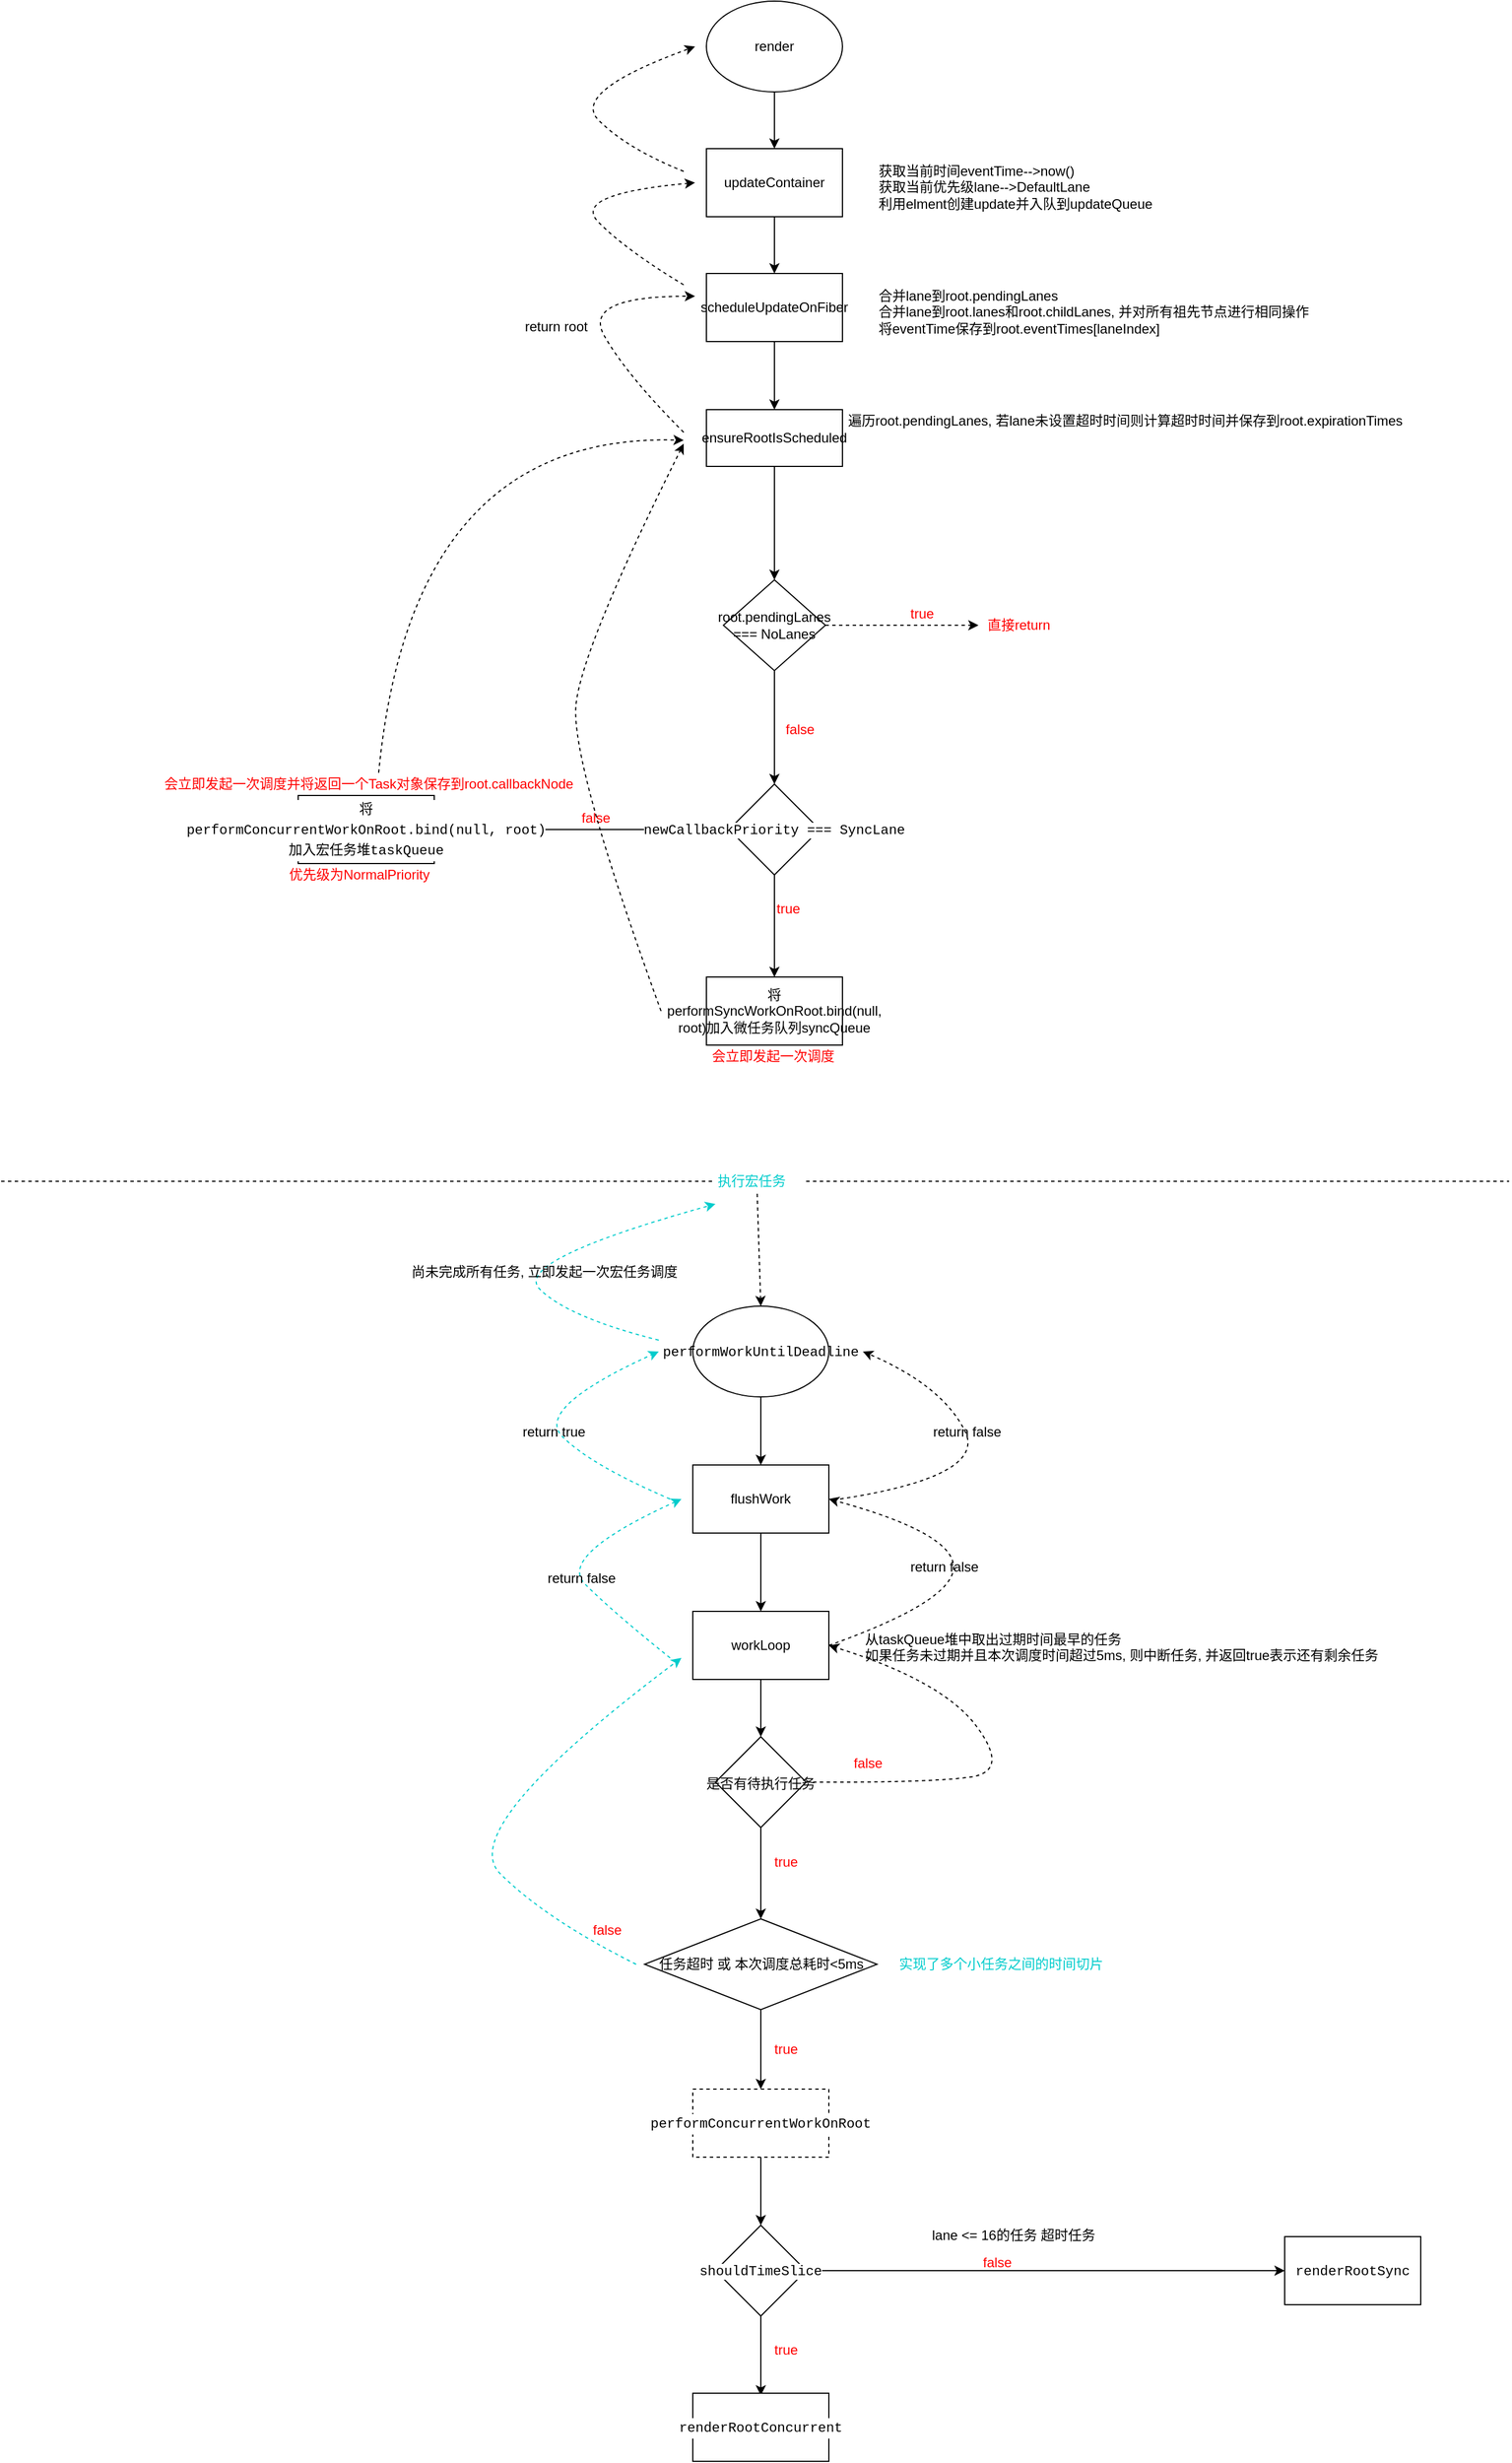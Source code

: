 <mxfile version="12.2.4" pages="1"><diagram id="GMu8Os1BQZZQaSYFLR7_" name="第 1 页"><mxGraphModel dx="2191" dy="722" grid="1" gridSize="10" guides="1" tooltips="1" connect="1" arrows="1" fold="1" page="1" pageScale="1" pageWidth="827" pageHeight="1169" background="none" math="0" shadow="0"><root><mxCell id="0"/><mxCell id="1" parent="0"/><mxCell id="5" style="edgeStyle=orthogonalEdgeStyle;rounded=0;orthogonalLoop=1;jettySize=auto;html=1;entryX=0.5;entryY=0;entryDx=0;entryDy=0;" parent="1" source="2" target="3" edge="1"><mxGeometry relative="1" as="geometry"/></mxCell><mxCell id="2" value="render" style="ellipse;whiteSpace=wrap;html=1;" parent="1" vertex="1"><mxGeometry x="370" y="170" width="120" height="80" as="geometry"/></mxCell><mxCell id="6" style="edgeStyle=orthogonalEdgeStyle;rounded=0;orthogonalLoop=1;jettySize=auto;html=1;entryX=0.5;entryY=0;entryDx=0;entryDy=0;" parent="1" source="3" target="4" edge="1"><mxGeometry relative="1" as="geometry"/></mxCell><mxCell id="3" value="updateContainer" style="rounded=0;whiteSpace=wrap;html=1;" parent="1" vertex="1"><mxGeometry x="370" y="300" width="120" height="60" as="geometry"/></mxCell><mxCell id="9" style="edgeStyle=orthogonalEdgeStyle;rounded=0;orthogonalLoop=1;jettySize=auto;html=1;entryX=0.5;entryY=0;entryDx=0;entryDy=0;" parent="1" source="4" target="8" edge="1"><mxGeometry relative="1" as="geometry"/></mxCell><mxCell id="4" value="scheduleUpdateOnFiber" style="rounded=0;whiteSpace=wrap;html=1;" parent="1" vertex="1"><mxGeometry x="370" y="410" width="120" height="60" as="geometry"/></mxCell><mxCell id="134" style="edgeStyle=orthogonalEdgeStyle;rounded=0;orthogonalLoop=1;jettySize=auto;html=1;entryX=0.5;entryY=0;entryDx=0;entryDy=0;strokeColor=#000000;fontColor=#000000;" parent="1" source="8" target="119" edge="1"><mxGeometry relative="1" as="geometry"/></mxCell><mxCell id="8" value="ensureRootIsScheduled" style="rounded=0;whiteSpace=wrap;html=1;" parent="1" vertex="1"><mxGeometry x="370" y="530" width="120" height="50" as="geometry"/></mxCell><mxCell id="123" style="edgeStyle=orthogonalEdgeStyle;rounded=0;orthogonalLoop=1;jettySize=auto;html=1;entryX=0.5;entryY=0;entryDx=0;entryDy=0;strokeColor=#000000;fontColor=#00CCCC;" parent="1" source="10" target="115" edge="1"><mxGeometry relative="1" as="geometry"/></mxCell><mxCell id="124" style="edgeStyle=orthogonalEdgeStyle;rounded=0;orthogonalLoop=1;jettySize=auto;html=1;strokeColor=#000000;fontColor=#00CCCC;" parent="1" source="10" target="16" edge="1"><mxGeometry relative="1" as="geometry"/></mxCell><mxCell id="10" value="&lt;div style=&quot;font-family: &amp;#34;menlo&amp;#34; , &amp;#34;monaco&amp;#34; , &amp;#34;courier new&amp;#34; , monospace ; line-height: 18px ; white-space: pre&quot;&gt;&lt;span style=&quot;background-color: rgb(255 , 255 , 255)&quot;&gt;newCallbackPriority === SyncLane&lt;/span&gt;&lt;/div&gt;" style="rhombus;whiteSpace=wrap;html=1;" parent="1" vertex="1"><mxGeometry x="390" y="860" width="80" height="80" as="geometry"/></mxCell><mxCell id="16" value="&lt;div style=&quot;font-family: &amp;#34;menlo&amp;#34; , &amp;#34;monaco&amp;#34; , &amp;#34;courier new&amp;#34; , monospace ; line-height: 18px ; white-space: pre&quot;&gt;将&lt;/div&gt;&lt;div style=&quot;font-family: &amp;#34;menlo&amp;#34; , &amp;#34;monaco&amp;#34; , &amp;#34;courier new&amp;#34; , monospace ; line-height: 18px ; white-space: pre&quot;&gt;&lt;span&gt;performConcurrentWorkOnRoot&lt;/span&gt;.&lt;span&gt;bind&lt;/span&gt;(&lt;span&gt;null&lt;/span&gt;, &lt;span&gt;root&lt;/span&gt;)&lt;/div&gt;&lt;div style=&quot;font-family: &amp;#34;menlo&amp;#34; , &amp;#34;monaco&amp;#34; , &amp;#34;courier new&amp;#34; , monospace ; line-height: 18px ; white-space: pre&quot;&gt;加入宏任务堆taskQueue&lt;/div&gt;" style="rounded=0;whiteSpace=wrap;html=1;fontColor=#000000;labelBackgroundColor=#ffffff;" parent="1" vertex="1"><mxGeometry x="10" y="870" width="120" height="60" as="geometry"/></mxCell><mxCell id="18" value="false&lt;br&gt;" style="text;html=1;resizable=0;points=[];autosize=1;align=left;verticalAlign=top;spacingTop=-4;fontColor=#FF0000;" parent="1" vertex="1"><mxGeometry x="258" y="880" width="40" height="20" as="geometry"/></mxCell><mxCell id="20" value="会立即发起一次调度并将返回一个Task对象保存到root.callbackNode" style="text;html=1;resizable=0;points=[];autosize=1;align=left;verticalAlign=top;spacingTop=-4;fontColor=#FF0000;" parent="1" vertex="1"><mxGeometry x="-110" y="850" width="380" height="20" as="geometry"/></mxCell><mxCell id="30" value="获取当前时间eventTime--&amp;gt;now()&lt;br&gt;获取当前优先级lane--&amp;gt;DefaultLane&lt;br&gt;利用elment创建update并入队到updateQueue" style="text;html=1;resizable=0;points=[];autosize=1;align=left;verticalAlign=top;spacingTop=-4;fontColor=#000000;" parent="1" vertex="1"><mxGeometry x="520" y="310" width="260" height="40" as="geometry"/></mxCell><mxCell id="31" value="合并lane到root.pendingLanes&lt;br&gt;合并lane到root.lanes和root.childLanes, 并对所有祖先节点进行相同操作&lt;br&gt;将eventTime保存到root.eventTimes[laneIndex]" style="text;html=1;resizable=0;points=[];autosize=1;align=left;verticalAlign=top;spacingTop=-4;fontColor=#000000;" parent="1" vertex="1"><mxGeometry x="520" y="420" width="390" height="40" as="geometry"/></mxCell><mxCell id="32" value="遍历root.pendingLanes, 若lane未设置超时时间则计算超时时间并保存到root.expirationTimes" style="text;html=1;resizable=0;points=[];autosize=1;align=left;verticalAlign=top;spacingTop=-4;fontColor=#000000;" parent="1" vertex="1"><mxGeometry x="493" y="530" width="500" height="20" as="geometry"/></mxCell><mxCell id="33" value="优先级为NormalPriority" style="text;html=1;resizable=0;points=[];autosize=1;align=left;verticalAlign=top;spacingTop=-4;fontColor=#FF0000;" parent="1" vertex="1"><mxGeometry y="930" width="140" height="20" as="geometry"/></mxCell><mxCell id="36" value="" style="curved=1;endArrow=classic;html=1;fontColor=#FF0000;dashed=1;" parent="1" source="20" edge="1"><mxGeometry width="50" height="50" relative="1" as="geometry"><mxPoint x="40" y="790" as="sourcePoint"/><mxPoint x="350" y="557" as="targetPoint"/><Array as="points"><mxPoint x="110" y="550"/></Array></mxGeometry></mxCell><mxCell id="38" value="" style="curved=1;endArrow=classic;html=1;fontColor=#FF0000;dashed=1;" parent="1" edge="1"><mxGeometry width="50" height="50" relative="1" as="geometry"><mxPoint x="350" y="550" as="sourcePoint"/><mxPoint x="360" y="430" as="targetPoint"/><Array as="points"><mxPoint x="300" y="500"/><mxPoint x="260" y="430"/></Array></mxGeometry></mxCell><mxCell id="40" value="" style="curved=1;endArrow=classic;html=1;fontColor=#FF0000;dashed=1;" parent="1" edge="1"><mxGeometry width="50" height="50" relative="1" as="geometry"><mxPoint x="350" y="420" as="sourcePoint"/><mxPoint x="360" y="330" as="targetPoint"/><Array as="points"><mxPoint x="300" y="390"/><mxPoint x="250" y="340"/></Array></mxGeometry></mxCell><mxCell id="42" value="&lt;div style=&quot;font-family: &amp;#34;menlo&amp;#34; , &amp;#34;monaco&amp;#34; , &amp;#34;courier new&amp;#34; , monospace ; line-height: 18px ; white-space: pre&quot;&gt;&lt;br&gt;&lt;/div&gt;" style="text;html=1;resizable=0;points=[];autosize=1;align=left;verticalAlign=top;spacingTop=-4;fontColor=#000000;labelBackgroundColor=#ffffff;" parent="1" vertex="1"><mxGeometry x="-30" y="340" width="20" height="20" as="geometry"/></mxCell><mxCell id="43" value="return root" style="text;html=1;resizable=0;points=[];autosize=1;align=left;verticalAlign=top;spacingTop=-4;fontColor=#000000;" parent="1" vertex="1"><mxGeometry x="208" y="447" width="70" height="20" as="geometry"/></mxCell><mxCell id="44" value="" style="curved=1;endArrow=classic;html=1;fontColor=#000000;dashed=1;" parent="1" edge="1"><mxGeometry width="50" height="50" relative="1" as="geometry"><mxPoint x="350" y="320" as="sourcePoint"/><mxPoint x="360" y="210" as="targetPoint"/><Array as="points"><mxPoint x="300" y="300"/><mxPoint x="250" y="250"/></Array></mxGeometry></mxCell><mxCell id="46" value="" style="endArrow=none;dashed=1;html=1;fontColor=#000000;" parent="1" source="47" edge="1"><mxGeometry width="50" height="50" relative="1" as="geometry"><mxPoint x="-252" y="1210" as="sourcePoint"/><mxPoint x="1078" y="1210" as="targetPoint"/></mxGeometry></mxCell><mxCell id="55" style="edgeStyle=orthogonalEdgeStyle;rounded=0;orthogonalLoop=1;jettySize=auto;html=1;entryX=0.5;entryY=0;entryDx=0;entryDy=0;fontColor=#000000;" parent="1" source="50" target="51" edge="1"><mxGeometry relative="1" as="geometry"/></mxCell><mxCell id="50" value="&lt;span style=&quot;font-family: &amp;#34;menlo&amp;#34; , &amp;#34;monaco&amp;#34; , &amp;#34;courier new&amp;#34; , monospace ; white-space: pre&quot;&gt;performWorkUntilDeadline&lt;/span&gt;" style="ellipse;whiteSpace=wrap;html=1;labelBackgroundColor=none;fontColor=#000000;" parent="1" vertex="1"><mxGeometry x="358" y="1320" width="120" height="80" as="geometry"/></mxCell><mxCell id="59" style="edgeStyle=orthogonalEdgeStyle;rounded=0;orthogonalLoop=1;jettySize=auto;html=1;entryX=0.5;entryY=0;entryDx=0;entryDy=0;fontColor=#000000;" parent="1" source="51" target="57" edge="1"><mxGeometry relative="1" as="geometry"/></mxCell><mxCell id="51" value="flushWork" style="rounded=0;whiteSpace=wrap;html=1;labelBackgroundColor=#ffffff;fontColor=#000000;" parent="1" vertex="1"><mxGeometry x="358" y="1460" width="120" height="60" as="geometry"/></mxCell><mxCell id="53" value="" style="endArrow=classic;html=1;dashed=1;fontColor=#000000;entryX=0.5;entryY=0;entryDx=0;entryDy=0;exitX=0.46;exitY=1.05;exitDx=0;exitDy=0;exitPerimeter=0;" parent="1" source="47" target="50" edge="1"><mxGeometry width="50" height="50" relative="1" as="geometry"><mxPoint x="570" y="1220" as="sourcePoint"/><mxPoint x="448" y="1230" as="targetPoint"/></mxGeometry></mxCell><mxCell id="70" style="edgeStyle=orthogonalEdgeStyle;rounded=0;orthogonalLoop=1;jettySize=auto;html=1;entryX=0.5;entryY=0;entryDx=0;entryDy=0;fontColor=#FF0000;" parent="1" source="57" target="69" edge="1"><mxGeometry relative="1" as="geometry"/></mxCell><mxCell id="57" value="workLoop" style="rounded=0;whiteSpace=wrap;html=1;labelBackgroundColor=#ffffff;fontColor=#000000;" parent="1" vertex="1"><mxGeometry x="358" y="1589" width="120" height="60" as="geometry"/></mxCell><mxCell id="60" value="从taskQueue堆中取出过期时间最早的任务&lt;br&gt;如果任务未过期并且本次调度时间超过5ms, 则中断任务, 并返回true表示还有剩余任务" style="text;html=1;resizable=0;points=[];autosize=1;align=left;verticalAlign=top;spacingTop=-4;fontColor=#000000;" parent="1" vertex="1"><mxGeometry x="508" y="1604" width="470" height="30" as="geometry"/></mxCell><mxCell id="144" style="edgeStyle=orthogonalEdgeStyle;rounded=0;orthogonalLoop=1;jettySize=auto;html=1;entryX=0.5;entryY=0;entryDx=0;entryDy=0;strokeColor=#000000;fontColor=#FF0000;" parent="1" source="61" target="143" edge="1"><mxGeometry relative="1" as="geometry"/></mxCell><mxCell id="61" value="&lt;div style=&quot;font-family: &amp;#34;menlo&amp;#34; , &amp;#34;monaco&amp;#34; , &amp;#34;courier new&amp;#34; , monospace ; line-height: 18px ; white-space: pre&quot;&gt;&lt;font color=&quot;#000000&quot; style=&quot;background-color: rgb(255 , 255 , 255)&quot;&gt;performConcurrentWorkOnRoot&lt;/font&gt;&lt;/div&gt;" style="rounded=0;whiteSpace=wrap;html=1;labelBackgroundColor=#ffffff;fontColor=#FF0000;dashed=1;" parent="1" vertex="1"><mxGeometry x="358" y="2010" width="120" height="60" as="geometry"/></mxCell><mxCell id="87" style="edgeStyle=orthogonalEdgeStyle;rounded=0;orthogonalLoop=1;jettySize=auto;html=1;entryX=0.5;entryY=0;entryDx=0;entryDy=0;fontColor=#FF0000;" parent="1" source="69" target="86" edge="1"><mxGeometry relative="1" as="geometry"/></mxCell><mxCell id="69" value="&lt;div style=&quot;text-align: left ; line-height: 18px&quot;&gt;&lt;font face=&quot;helvetica&quot;&gt;&lt;span style=&quot;white-space: nowrap&quot;&gt;是否有待执行任务&lt;/span&gt;&lt;/font&gt;&lt;/div&gt;" style="rhombus;whiteSpace=wrap;html=1;labelBackgroundColor=none;fontColor=#000000;" parent="1" vertex="1"><mxGeometry x="378" y="1699.5" width="80" height="80" as="geometry"/></mxCell><mxCell id="90" style="edgeStyle=orthogonalEdgeStyle;rounded=0;orthogonalLoop=1;jettySize=auto;html=1;entryX=0.5;entryY=0;entryDx=0;entryDy=0;fontColor=#000000;" parent="1" source="86" target="61" edge="1"><mxGeometry relative="1" as="geometry"/></mxCell><mxCell id="86" value="&lt;div style=&quot;text-align: left&quot;&gt;&lt;span&gt;任务超时 或 本次调度总耗时&amp;lt;5ms&lt;/span&gt;&lt;/div&gt;" style="rhombus;whiteSpace=wrap;html=1;labelBackgroundColor=none;fontColor=#000000;" parent="1" vertex="1"><mxGeometry x="315.5" y="1860" width="205" height="80" as="geometry"/></mxCell><mxCell id="88" value="true" style="text;html=1;resizable=0;points=[];autosize=1;align=left;verticalAlign=top;spacingTop=-4;fontColor=#FF0000;" parent="1" vertex="1"><mxGeometry x="428" y="1800" width="40" height="20" as="geometry"/></mxCell><mxCell id="91" value="true" style="text;html=1;resizable=0;points=[];autosize=1;align=left;verticalAlign=top;spacingTop=-4;fontColor=#FF0000;" parent="1" vertex="1"><mxGeometry x="428" y="1965" width="40" height="20" as="geometry"/></mxCell><mxCell id="93" value="false" style="text;html=1;resizable=0;points=[];autosize=1;align=left;verticalAlign=top;spacingTop=-4;fontColor=#FF0000;" parent="1" vertex="1"><mxGeometry x="268" y="1860" width="40" height="20" as="geometry"/></mxCell><mxCell id="95" value="" style="curved=1;endArrow=classic;html=1;fontColor=#FF0000;dashed=1;strokeColor=#00CCCC;" parent="1" edge="1"><mxGeometry width="50" height="50" relative="1" as="geometry"><mxPoint x="308" y="1900" as="sourcePoint"/><mxPoint x="348" y="1630" as="targetPoint"/><Array as="points"><mxPoint x="228" y="1860"/><mxPoint x="148" y="1780"/></Array></mxGeometry></mxCell><mxCell id="96" value="" style="curved=1;endArrow=classic;html=1;dashed=1;strokeColor=#00CCCC;fontColor=#FF0000;" parent="1" edge="1"><mxGeometry width="50" height="50" relative="1" as="geometry"><mxPoint x="338" y="1630" as="sourcePoint"/><mxPoint x="348" y="1490" as="targetPoint"/><Array as="points"><mxPoint x="288" y="1590"/><mxPoint x="238" y="1540"/></Array></mxGeometry></mxCell><mxCell id="97" value="return false" style="text;html=1;resizable=0;points=[];autosize=1;align=left;verticalAlign=top;spacingTop=-4;fontColor=#000000;" parent="1" vertex="1"><mxGeometry x="228" y="1550" width="80" height="20" as="geometry"/></mxCell><mxCell id="98" value="" style="curved=1;endArrow=classic;html=1;dashed=1;strokeColor=#000000;fontColor=#000000;entryX=1;entryY=0.5;entryDx=0;entryDy=0;exitX=1;exitY=0.5;exitDx=0;exitDy=0;" parent="1" source="57" target="51" edge="1"><mxGeometry width="50" height="50" relative="1" as="geometry"><mxPoint x="738" y="1620" as="sourcePoint"/><mxPoint x="738" y="1490" as="targetPoint"/><Array as="points"><mxPoint x="588" y="1580"/><mxPoint x="588" y="1520"/></Array></mxGeometry></mxCell><mxCell id="99" value="return false" style="text;html=1;resizable=0;points=[];autosize=1;align=left;verticalAlign=top;spacingTop=-4;fontColor=#000000;" parent="1" vertex="1"><mxGeometry x="548" y="1540" width="80" height="20" as="geometry"/></mxCell><mxCell id="102" value="" style="curved=1;endArrow=classic;html=1;dashed=1;strokeColor=#000000;fontColor=#000000;exitX=1;exitY=0.5;exitDx=0;exitDy=0;entryX=1;entryY=0.5;entryDx=0;entryDy=0;" parent="1" source="69" target="57" edge="1"><mxGeometry width="50" height="50" relative="1" as="geometry"><mxPoint x="638" y="1780" as="sourcePoint"/><mxPoint x="688" y="1730" as="targetPoint"/><Array as="points"><mxPoint x="568" y="1740"/><mxPoint x="638" y="1730"/><mxPoint x="578" y="1650"/></Array></mxGeometry></mxCell><mxCell id="103" value="false" style="text;html=1;resizable=0;points=[];autosize=1;align=left;verticalAlign=top;spacingTop=-4;fontColor=#FF0000;" parent="1" vertex="1"><mxGeometry x="498" y="1713" width="40" height="20" as="geometry"/></mxCell><mxCell id="104" value="" style="curved=1;endArrow=classic;html=1;dashed=1;strokeColor=#00CCCC;fontColor=#00CCCC;" parent="1" edge="1"><mxGeometry width="50" height="50" relative="1" as="geometry"><mxPoint x="338" y="1490" as="sourcePoint"/><mxPoint x="328" y="1360" as="targetPoint"/><Array as="points"><mxPoint x="268" y="1460"/><mxPoint x="218" y="1410"/></Array></mxGeometry></mxCell><mxCell id="105" value="return true" style="text;html=1;resizable=0;points=[];autosize=1;align=left;verticalAlign=top;spacingTop=-4;fontColor=#000000;" parent="1" vertex="1"><mxGeometry x="206" y="1421" width="70" height="20" as="geometry"/></mxCell><mxCell id="106" value="" style="curved=1;endArrow=classic;html=1;dashed=1;strokeColor=#000000;fontColor=#00CCCC;" parent="1" edge="1"><mxGeometry width="50" height="50" relative="1" as="geometry"><mxPoint x="488" y="1490" as="sourcePoint"/><mxPoint x="508" y="1360" as="targetPoint"/><Array as="points"><mxPoint x="618" y="1470"/><mxPoint x="578" y="1390"/></Array></mxGeometry></mxCell><mxCell id="108" value="&lt;font color=&quot;#000000&quot;&gt;return false&lt;/font&gt;" style="text;html=1;resizable=0;points=[];autosize=1;align=left;verticalAlign=top;spacingTop=-4;fontColor=#00CCCC;" parent="1" vertex="1"><mxGeometry x="568" y="1421" width="80" height="20" as="geometry"/></mxCell><mxCell id="110" value="" style="curved=1;endArrow=classic;html=1;dashed=1;strokeColor=#00CCCC;fontColor=#00CCCC;" parent="1" edge="1"><mxGeometry width="50" height="50" relative="1" as="geometry"><mxPoint x="328" y="1350" as="sourcePoint"/><mxPoint x="378" y="1230" as="targetPoint"/><Array as="points"><mxPoint x="248" y="1330"/><mxPoint x="198" y="1280"/></Array></mxGeometry></mxCell><mxCell id="111" value="&lt;font color=&quot;#000000&quot;&gt;尚未完成所有任务, 立即发起一次宏任务调度&lt;/font&gt;" style="text;html=1;resizable=0;points=[];autosize=1;align=left;verticalAlign=top;spacingTop=-4;fontColor=#00CCCC;" parent="1" vertex="1"><mxGeometry x="108" y="1280" width="250" height="20" as="geometry"/></mxCell><mxCell id="47" value="执行宏任务" style="text;html=1;resizable=0;points=[];autosize=1;align=left;verticalAlign=top;spacingTop=-4;fontColor=#00CCCC;labelBackgroundColor=#FFFFFF;" parent="1" vertex="1"><mxGeometry x="378" y="1200" width="80" height="20" as="geometry"/></mxCell><mxCell id="112" value="" style="endArrow=none;dashed=1;html=1;fontColor=#000000;" parent="1" target="47" edge="1"><mxGeometry width="50" height="50" relative="1" as="geometry"><mxPoint x="-252" y="1210" as="sourcePoint"/><mxPoint x="1078" y="1210" as="targetPoint"/></mxGeometry></mxCell><mxCell id="114" value="true" style="text;html=1;resizable=0;points=[];autosize=1;align=left;verticalAlign=top;spacingTop=-4;fontColor=#FF0000;" parent="1" vertex="1"><mxGeometry x="430" y="960" width="40" height="20" as="geometry"/></mxCell><mxCell id="115" value="将performSyncWorkOnRoot.bind(null, root)加入微任务队列syncQueue" style="rounded=0;whiteSpace=wrap;html=1;labelBackgroundColor=none;fontColor=#000000;" parent="1" vertex="1"><mxGeometry x="370" y="1030" width="120" height="60" as="geometry"/></mxCell><mxCell id="116" value="会立即发起一次调度" style="text;html=1;resizable=0;points=[];autosize=1;align=left;verticalAlign=top;spacingTop=-4;fontColor=#FF0000;" parent="1" vertex="1"><mxGeometry x="373" y="1090" width="120" height="20" as="geometry"/></mxCell><mxCell id="117" value="" style="curved=1;endArrow=classic;html=1;strokeColor=#000000;fontColor=#FF0000;dashed=1;" parent="1" edge="1"><mxGeometry width="50" height="50" relative="1" as="geometry"><mxPoint x="330" y="1060" as="sourcePoint"/><mxPoint x="350" y="560" as="targetPoint"/><Array as="points"><mxPoint x="250" y="840"/><mxPoint x="260" y="740"/></Array></mxGeometry></mxCell><mxCell id="118" value="&lt;font&gt;实现了多个小任务之间的时间切片&lt;/font&gt;" style="text;html=1;resizable=0;points=[];autosize=1;align=left;verticalAlign=top;spacingTop=-4;fontColor=#00CCCC;" parent="1" vertex="1"><mxGeometry x="538" y="1890" width="200" height="20" as="geometry"/></mxCell><mxCell id="133" style="edgeStyle=orthogonalEdgeStyle;rounded=0;orthogonalLoop=1;jettySize=auto;html=1;entryX=0.5;entryY=0;entryDx=0;entryDy=0;strokeColor=#000000;fontColor=#000000;" parent="1" source="119" target="10" edge="1"><mxGeometry relative="1" as="geometry"/></mxCell><mxCell id="140" style="edgeStyle=orthogonalEdgeStyle;rounded=0;orthogonalLoop=1;jettySize=auto;html=1;dashed=1;strokeColor=#000000;fontColor=#FF0000;" parent="1" source="119" edge="1"><mxGeometry relative="1" as="geometry"><mxPoint x="610" y="720" as="targetPoint"/></mxGeometry></mxCell><mxCell id="119" value="root.pendingLanes === NoLanes" style="rhombus;whiteSpace=wrap;html=1;labelBackgroundColor=none;fontColor=#000000;" parent="1" vertex="1"><mxGeometry x="385" y="680" width="90" height="80" as="geometry"/></mxCell><mxCell id="135" value="false" style="text;html=1;resizable=0;points=[];autosize=1;align=left;verticalAlign=top;spacingTop=-4;fontColor=#FF0000;" parent="1" vertex="1"><mxGeometry x="438" y="802" width="40" height="20" as="geometry"/></mxCell><mxCell id="141" value="直接return" style="text;html=1;resizable=0;points=[];autosize=1;align=left;verticalAlign=top;spacingTop=-4;fontColor=#FF0000;" parent="1" vertex="1"><mxGeometry x="616" y="710" width="70" height="20" as="geometry"/></mxCell><mxCell id="142" value="true" style="text;html=1;resizable=0;points=[];autosize=1;align=left;verticalAlign=top;spacingTop=-4;fontColor=#FF0000;" parent="1" vertex="1"><mxGeometry x="548" y="700" width="40" height="20" as="geometry"/></mxCell><mxCell id="145" style="edgeStyle=orthogonalEdgeStyle;rounded=0;orthogonalLoop=1;jettySize=auto;html=1;strokeColor=#000000;fontColor=#FF0000;" parent="1" source="143" edge="1"><mxGeometry relative="1" as="geometry"><mxPoint x="880" y="2170" as="targetPoint"/></mxGeometry></mxCell><mxCell id="148" style="edgeStyle=orthogonalEdgeStyle;rounded=0;orthogonalLoop=1;jettySize=auto;html=1;strokeColor=#000000;fontColor=#000000;" parent="1" source="143" edge="1"><mxGeometry relative="1" as="geometry"><mxPoint x="418" y="2280" as="targetPoint"/></mxGeometry></mxCell><mxCell id="143" value="&lt;div style=&quot;font-family: &amp;#34;menlo&amp;#34; , &amp;#34;monaco&amp;#34; , &amp;#34;courier new&amp;#34; , monospace ; line-height: 18px ; white-space: pre&quot;&gt;&lt;font color=&quot;#000000&quot; style=&quot;background-color: rgb(255 , 255 , 255)&quot;&gt;shouldTimeSlice&lt;/font&gt;&lt;/div&gt;" style="rhombus;whiteSpace=wrap;html=1;labelBackgroundColor=none;fontColor=#FF0000;" parent="1" vertex="1"><mxGeometry x="378" y="2130" width="80" height="80" as="geometry"/></mxCell><mxCell id="146" value="false" style="text;html=1;resizable=0;points=[];autosize=1;align=left;verticalAlign=top;spacingTop=-4;fontColor=#FF0000;" parent="1" vertex="1"><mxGeometry x="612" y="2153" width="40" height="20" as="geometry"/></mxCell><mxCell id="147" value="&lt;div style=&quot;font-family: menlo, monaco, &amp;quot;courier new&amp;quot;, monospace; line-height: 18px; white-space: pre;&quot;&gt;&lt;span style=&quot;&quot;&gt;renderRootSync&lt;/span&gt;&lt;/div&gt;" style="rounded=0;whiteSpace=wrap;html=1;labelBackgroundColor=#ffffff;fontColor=#000000;" parent="1" vertex="1"><mxGeometry x="880" y="2140" width="120" height="60" as="geometry"/></mxCell><mxCell id="149" value="true" style="text;html=1;resizable=0;points=[];autosize=1;align=left;verticalAlign=top;spacingTop=-4;fontColor=#FF0000;" parent="1" vertex="1"><mxGeometry x="428" y="2230" width="40" height="20" as="geometry"/></mxCell><mxCell id="150" value="&lt;div style=&quot;font-family: menlo, monaco, &amp;quot;courier new&amp;quot;, monospace; line-height: 18px; white-space: pre;&quot;&gt;&lt;span style=&quot;&quot;&gt;renderRootConcurrent&lt;/span&gt;&lt;/div&gt;" style="rounded=0;whiteSpace=wrap;html=1;labelBackgroundColor=#ffffff;fontColor=#000000;" parent="1" vertex="1"><mxGeometry x="358" y="2278" width="120" height="60" as="geometry"/></mxCell><mxCell id="151" value="lane &amp;lt;= 16的任务 超时任务" style="text;html=1;resizable=0;points=[];autosize=1;align=left;verticalAlign=top;spacingTop=-4;fontColor=#000000;" parent="1" vertex="1"><mxGeometry x="567" y="2129" width="160" height="20" as="geometry"/></mxCell></root></mxGraphModel></diagram></mxfile>